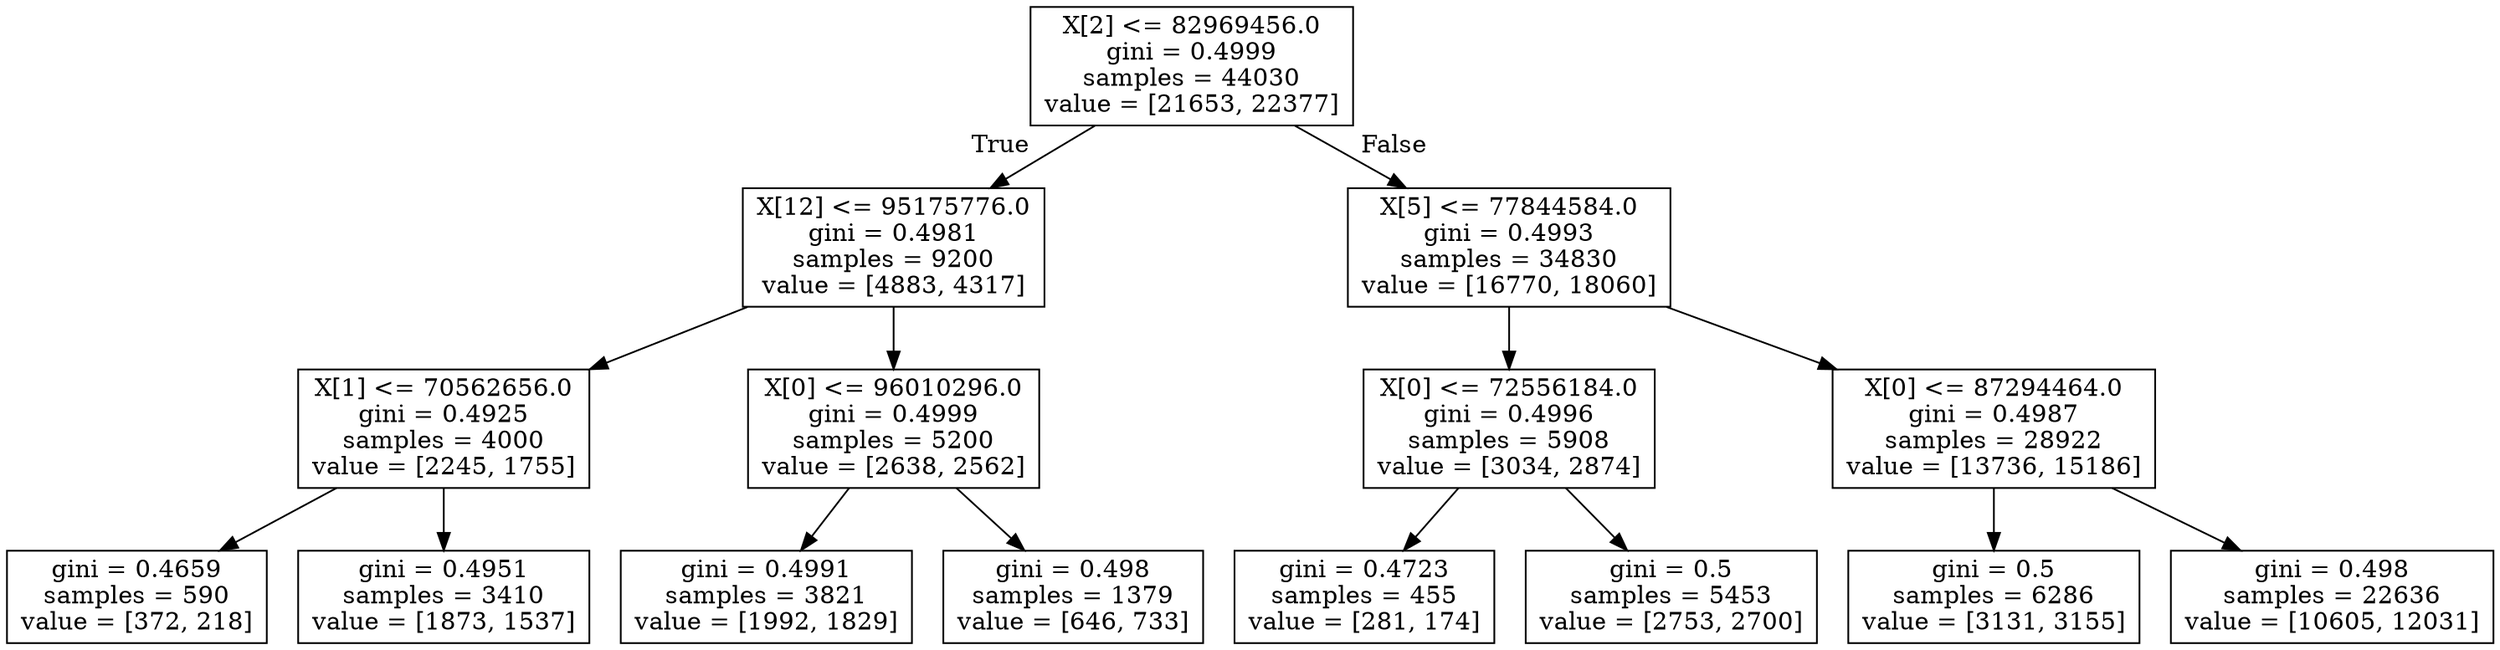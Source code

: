 digraph Tree {
node [shape=box] ;
0 [label="X[2] <= 82969456.0\ngini = 0.4999\nsamples = 44030\nvalue = [21653, 22377]"] ;
1 [label="X[12] <= 95175776.0\ngini = 0.4981\nsamples = 9200\nvalue = [4883, 4317]"] ;
0 -> 1 [labeldistance=2.5, labelangle=45, headlabel="True"] ;
2 [label="X[1] <= 70562656.0\ngini = 0.4925\nsamples = 4000\nvalue = [2245, 1755]"] ;
1 -> 2 ;
3 [label="gini = 0.4659\nsamples = 590\nvalue = [372, 218]"] ;
2 -> 3 ;
4 [label="gini = 0.4951\nsamples = 3410\nvalue = [1873, 1537]"] ;
2 -> 4 ;
5 [label="X[0] <= 96010296.0\ngini = 0.4999\nsamples = 5200\nvalue = [2638, 2562]"] ;
1 -> 5 ;
6 [label="gini = 0.4991\nsamples = 3821\nvalue = [1992, 1829]"] ;
5 -> 6 ;
7 [label="gini = 0.498\nsamples = 1379\nvalue = [646, 733]"] ;
5 -> 7 ;
8 [label="X[5] <= 77844584.0\ngini = 0.4993\nsamples = 34830\nvalue = [16770, 18060]"] ;
0 -> 8 [labeldistance=2.5, labelangle=-45, headlabel="False"] ;
9 [label="X[0] <= 72556184.0\ngini = 0.4996\nsamples = 5908\nvalue = [3034, 2874]"] ;
8 -> 9 ;
10 [label="gini = 0.4723\nsamples = 455\nvalue = [281, 174]"] ;
9 -> 10 ;
11 [label="gini = 0.5\nsamples = 5453\nvalue = [2753, 2700]"] ;
9 -> 11 ;
12 [label="X[0] <= 87294464.0\ngini = 0.4987\nsamples = 28922\nvalue = [13736, 15186]"] ;
8 -> 12 ;
13 [label="gini = 0.5\nsamples = 6286\nvalue = [3131, 3155]"] ;
12 -> 13 ;
14 [label="gini = 0.498\nsamples = 22636\nvalue = [10605, 12031]"] ;
12 -> 14 ;
}